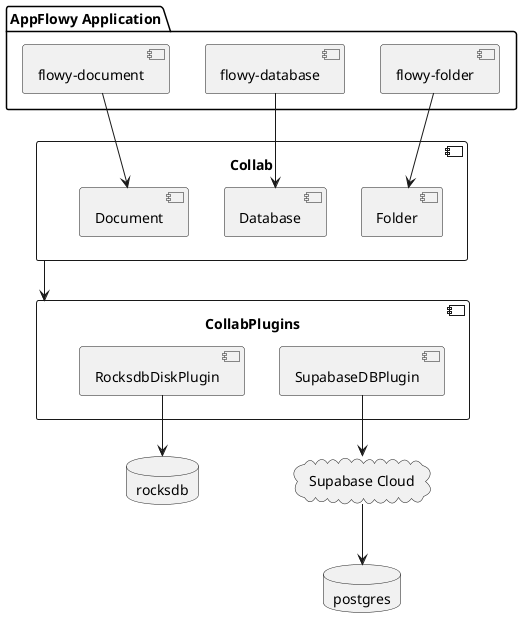 @startuml
'left to right direction
package "AppFlowy Application" as appflowy {
  [flowy-folder]
  [flowy-database]
  [flowy-document]
}

component "Collab" as collab {
  [Folder]
  [Database]
  [Document]
}

component "CollabPlugins" as plugins {
  [RocksdbDiskPlugin]
  [SupabaseDBPlugin]
}


cloud "Supabase Cloud" as supabase {
}

database "rocksdb" as rocksdb {
}

database "postgres" as postgres {
}

[flowy-folder] --> [Folder]
[flowy-database] --> [Database]
[flowy-document] --> [Document]

collab --> plugins
RocksdbDiskPlugin --> rocksdb
SupabaseDBPlugin --> supabase
supabase --> postgres
@enduml

@startuml
title Create Document
actor User as user
participant flowy_folder as folder
participant flowy_document as fd
participant collab_document as cd
participant plugins as plugins
participant RocksdbDiskPlugin as rdb
participant SupabaseDBPlugin as supabase

user --> folder: 1.create a document
folder --> fd
fd --> cd : 2.create document collab object
cd --> plugins
plugins --> plugins : 3.propagate the updates to all plugins
plugins --> rdb : 4.save the updates to disk
plugins --> supabase : 5.send the updates to server
@enduml



@startuml
title Open Document
actor User as user
participant flowy_document as fd
participant collab_document as cd
participant plugins as plugins
participant SupabaseDBPlugin as supabase

user --> fd: 1. open
fd --> cd
cd --> plugins
plugins --> plugins : 2. call did_init method of all plugins
plugins --> supabase : 3. send init sync request to server
supabase --> plugins : 4. receive init sync response from server
@enduml

@startuml
title Edit Document
actor User as user
participant flowy_document as fd
participant collab_document as cd
collections plugins as plugins
participant RocksdbDiskPlugin as rdb
participant SupabaseDBPlugin as supabase_plugin
participant SupabaseCloud as supabase

user --> fd: 1. type 'abc'
fd --> cd : 2. create a update containing 'abc'
cd --> plugins
plugins --> rdb
rdb --> rdb: 4.save updates
plugins --> supabase_plugin
supabase_plugin --> supabase_plugin: 5. push updates to send queue
supabase_plugin --> supabase
@enduml


@startuml
title Sync Document
actor User1 as user1
actor User2 as user2
actor User3 as user3
participant Collab as collab
collections plugins as plugins
participant SupabaseDBPlugin as supabase_plugin
participant SupabaseCloud as supabase

== Generate updates ==
user1 --> collab: 1. type 'abc'
collab --> collab : 2. create a update containing 'abc'
collab --> plugins
plugins --> supabase_plugin
supabase_plugin --> supabase: 3. send the update to server
supabase --> supabase_plugin: 4. ack the update is send

== broadcast the update to all clients ==
supabase --> Realtime: 5. broadcast the update

== User2 receives the updates ==
Realtime --> user2: 6. receive the update
user2 --> collab: 7. apply the update
collab --> user2: 8.refresh the UI

== User3 receives the updates ==
Realtime --> user3: 6receive the update
user3 --> collab: 7.apply the update
collab --> user3: 8. refresh the UI
@enduml